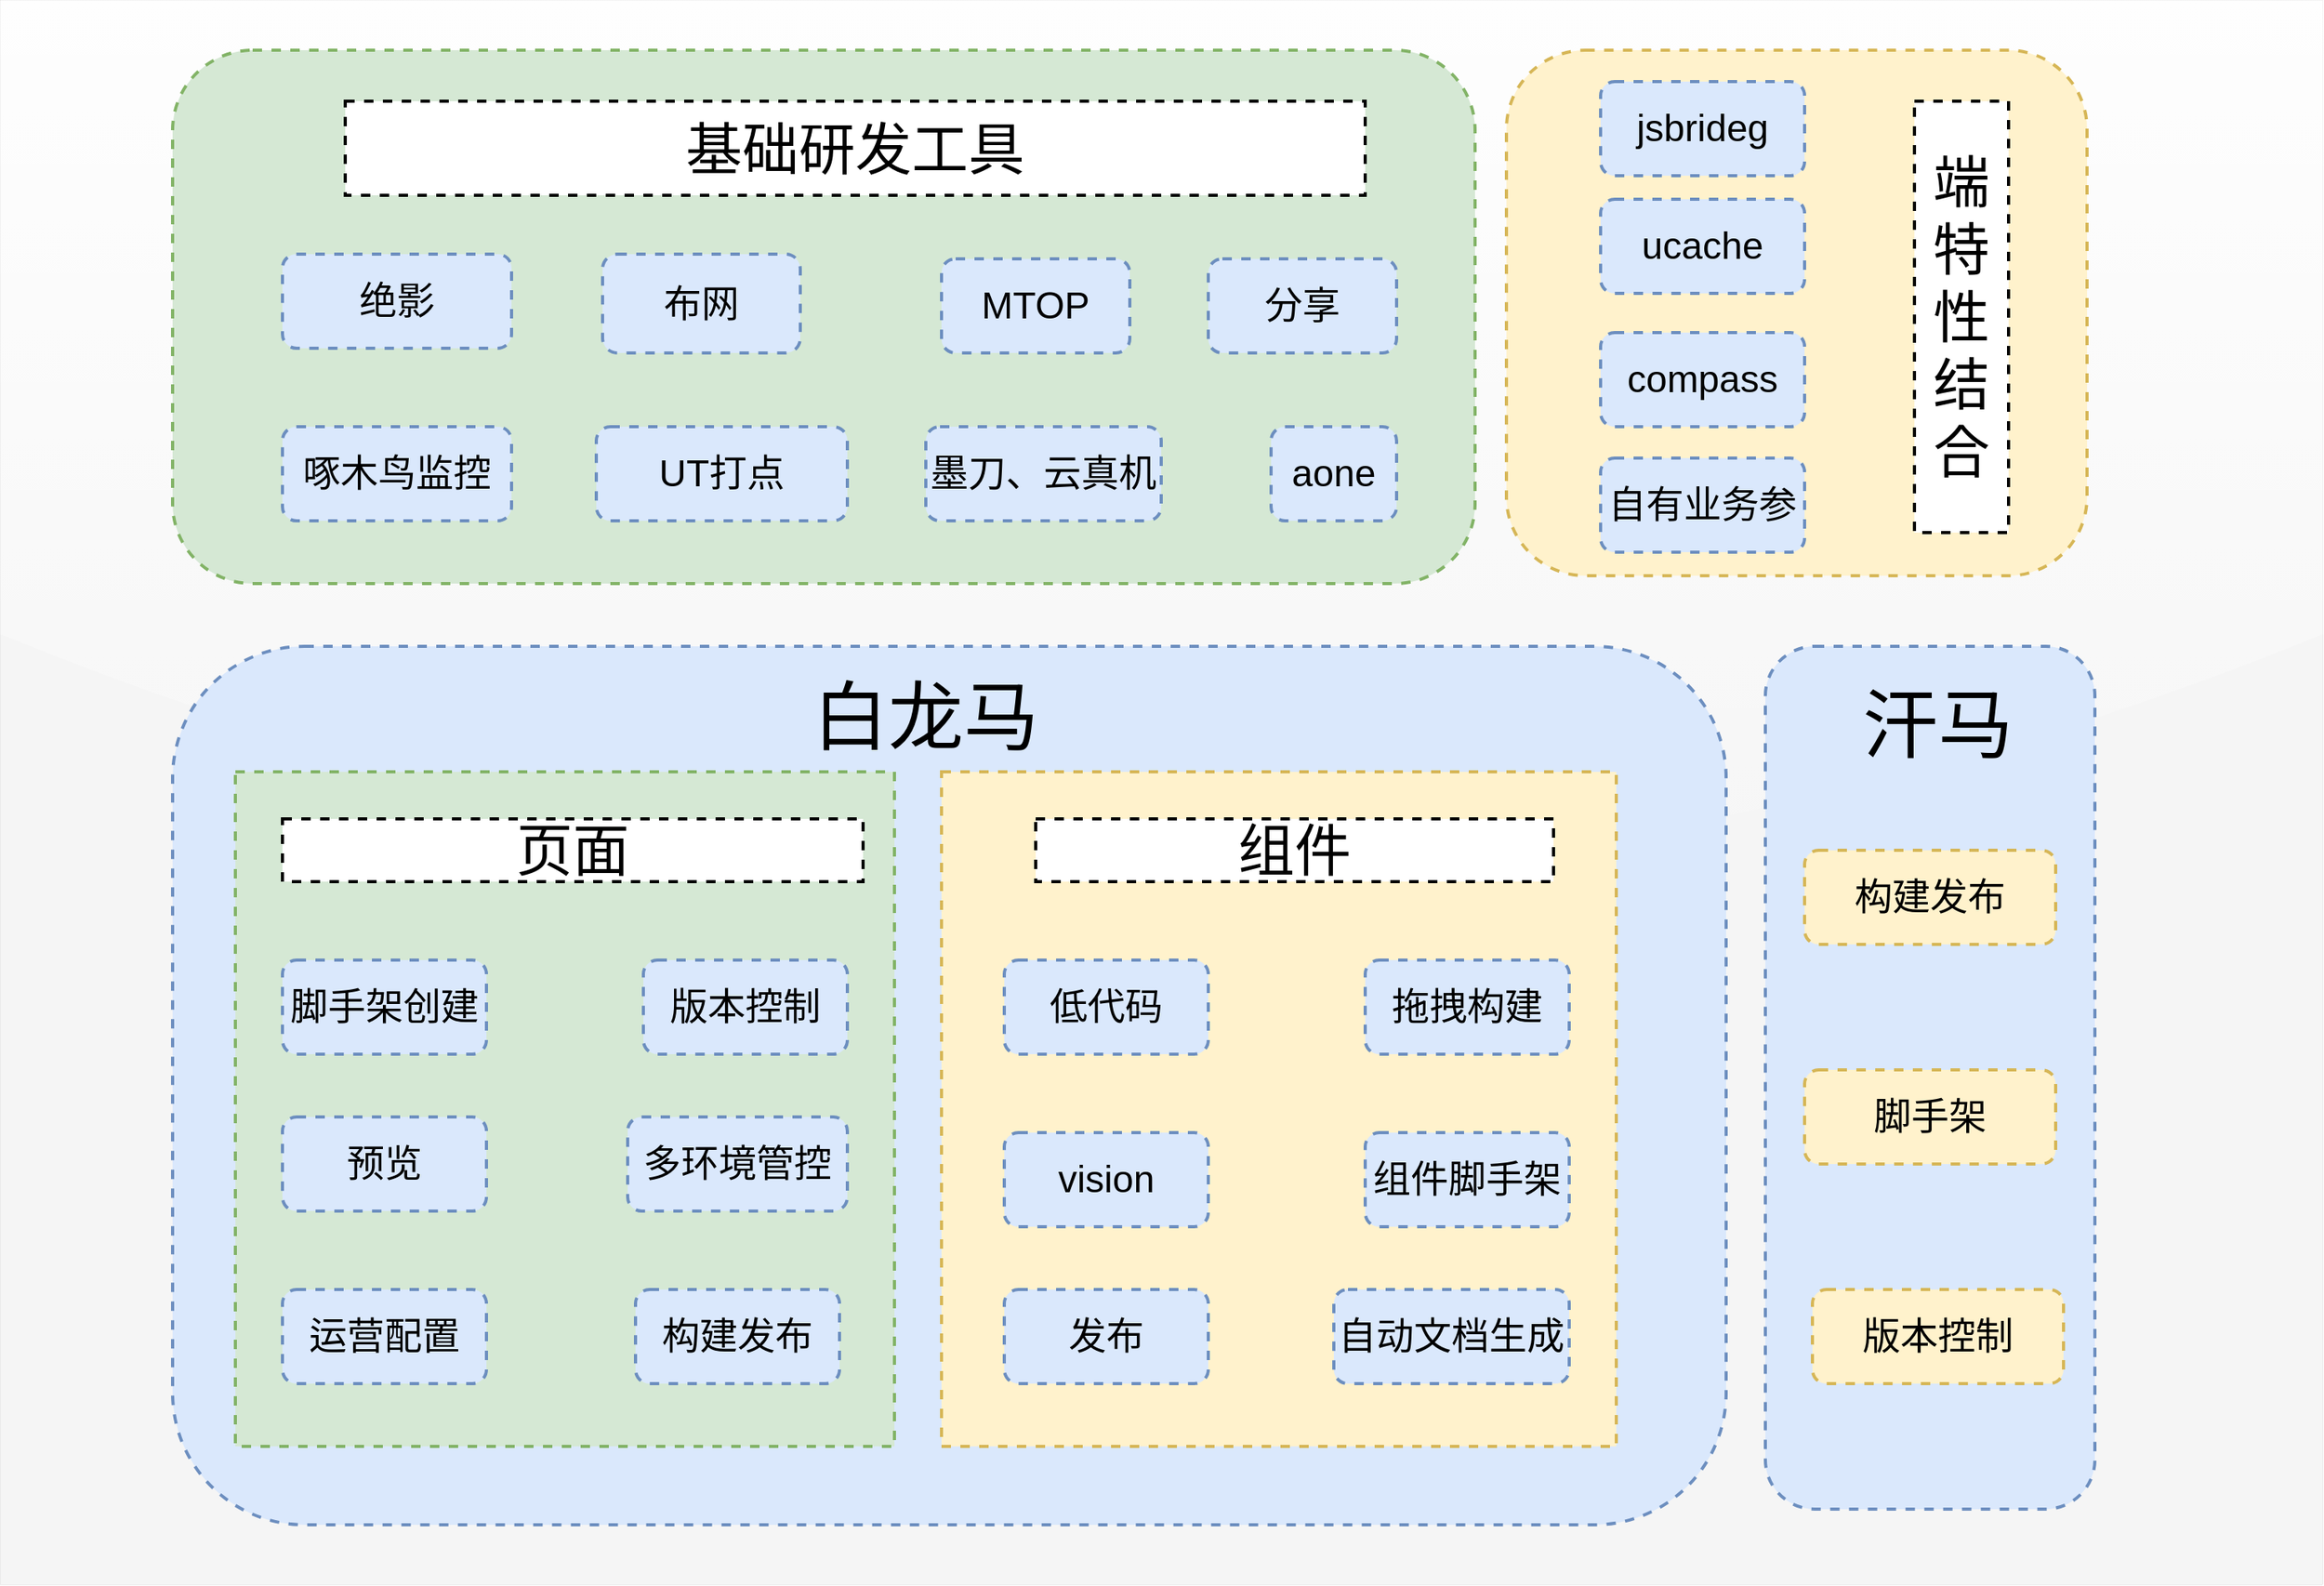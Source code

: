 <mxfile version="14.9.5" type="github">
  <diagram id="MzoD1pdsXGnQqIU2uFUW" name="第 1 页">
    <mxGraphModel dx="2719" dy="884" grid="1" gridSize="10" guides="1" tooltips="1" connect="1" arrows="1" fold="1" page="1" pageScale="1" pageWidth="827" pageHeight="1169" math="0" shadow="0">
      <root>
        <mxCell id="0" />
        <mxCell id="1" parent="0" />
        <mxCell id="7sJ5hEUUU9Sj4qeGpMjh-2" value="" style="rounded=0;whiteSpace=wrap;html=1;strokeWidth=0;fillColor=#f5f5f5;strokeColor=#666666;fontColor=#333333;glass=1;" vertex="1" parent="1">
          <mxGeometry x="-30" y="138" width="1480" height="1010" as="geometry" />
        </mxCell>
        <mxCell id="7sJ5hEUUU9Sj4qeGpMjh-7" value="" style="rounded=1;whiteSpace=wrap;html=1;strokeWidth=2;fillColor=#dae8fc;strokeColor=#6c8ebf;dashed=1;" vertex="1" parent="1">
          <mxGeometry x="80" y="550" width="990" height="560" as="geometry" />
        </mxCell>
        <mxCell id="7sJ5hEUUU9Sj4qeGpMjh-8" value="&lt;font style=&quot;font-size: 48px&quot;&gt;白龙马&lt;/font&gt;" style="text;html=1;strokeColor=none;fillColor=none;align=center;verticalAlign=middle;whiteSpace=wrap;rounded=0;dashed=1;" vertex="1" parent="1">
          <mxGeometry x="330" y="585" width="460" height="20" as="geometry" />
        </mxCell>
        <mxCell id="7sJ5hEUUU9Sj4qeGpMjh-11" value="" style="rounded=0;whiteSpace=wrap;html=1;strokeWidth=2;dashed=1;fillColor=#d5e8d4;strokeColor=#82b366;" vertex="1" parent="1">
          <mxGeometry x="120" y="630" width="420" height="430" as="geometry" />
        </mxCell>
        <mxCell id="7sJ5hEUUU9Sj4qeGpMjh-12" value="" style="rounded=0;whiteSpace=wrap;html=1;strokeWidth=2;dashed=1;fillColor=#fff2cc;strokeColor=#d6b656;" vertex="1" parent="1">
          <mxGeometry x="570" y="630" width="430" height="430" as="geometry" />
        </mxCell>
        <mxCell id="7sJ5hEUUU9Sj4qeGpMjh-14" value="&lt;font style=&quot;font-size: 36px&quot;&gt;组件&lt;/font&gt;" style="rounded=0;whiteSpace=wrap;html=1;dashed=1;strokeWidth=2;" vertex="1" parent="1">
          <mxGeometry x="630" y="660" width="330" height="40" as="geometry" />
        </mxCell>
        <mxCell id="7sJ5hEUUU9Sj4qeGpMjh-15" value="&lt;font style=&quot;font-size: 36px&quot;&gt;页面&lt;/font&gt;" style="rounded=0;whiteSpace=wrap;html=1;dashed=1;strokeWidth=2;" vertex="1" parent="1">
          <mxGeometry x="150" y="660" width="370" height="40" as="geometry" />
        </mxCell>
        <mxCell id="7sJ5hEUUU9Sj4qeGpMjh-17" value="&lt;font style=&quot;font-size: 24px&quot;&gt;脚手架创建&lt;/font&gt;" style="rounded=1;whiteSpace=wrap;html=1;dashed=1;strokeWidth=2;fillColor=#dae8fc;strokeColor=#6c8ebf;fontSize=22;" vertex="1" parent="1">
          <mxGeometry x="150" y="750" width="130" height="60" as="geometry" />
        </mxCell>
        <mxCell id="7sJ5hEUUU9Sj4qeGpMjh-18" value="&lt;font style=&quot;font-size: 24px&quot;&gt;版本控制&lt;/font&gt;" style="rounded=1;whiteSpace=wrap;html=1;dashed=1;strokeWidth=2;fillColor=#dae8fc;strokeColor=#6c8ebf;fontSize=22;" vertex="1" parent="1">
          <mxGeometry x="380" y="750" width="130" height="60" as="geometry" />
        </mxCell>
        <mxCell id="7sJ5hEUUU9Sj4qeGpMjh-19" value="&lt;font style=&quot;font-size: 24px&quot;&gt;构建发布&lt;/font&gt;" style="rounded=1;whiteSpace=wrap;html=1;dashed=1;strokeWidth=2;fillColor=#dae8fc;strokeColor=#6c8ebf;fontSize=22;" vertex="1" parent="1">
          <mxGeometry x="375" y="960" width="130" height="60" as="geometry" />
        </mxCell>
        <mxCell id="7sJ5hEUUU9Sj4qeGpMjh-20" value="&lt;font style=&quot;font-size: 24px&quot;&gt;预览&lt;/font&gt;" style="rounded=1;whiteSpace=wrap;html=1;dashed=1;strokeWidth=2;fillColor=#dae8fc;strokeColor=#6c8ebf;fontSize=22;" vertex="1" parent="1">
          <mxGeometry x="150" y="850" width="130" height="60" as="geometry" />
        </mxCell>
        <mxCell id="7sJ5hEUUU9Sj4qeGpMjh-21" value="&lt;font style=&quot;font-size: 24px&quot;&gt;运营配置&lt;/font&gt;" style="rounded=1;whiteSpace=wrap;html=1;dashed=1;strokeWidth=2;fillColor=#dae8fc;strokeColor=#6c8ebf;fontSize=22;" vertex="1" parent="1">
          <mxGeometry x="150" y="960" width="130" height="60" as="geometry" />
        </mxCell>
        <mxCell id="7sJ5hEUUU9Sj4qeGpMjh-22" value="&lt;span style=&quot;font-size: 24px&quot;&gt;多环境管控&lt;/span&gt;" style="rounded=1;whiteSpace=wrap;html=1;dashed=1;strokeWidth=2;fillColor=#dae8fc;strokeColor=#6c8ebf;fontSize=22;" vertex="1" parent="1">
          <mxGeometry x="370" y="850" width="140" height="60" as="geometry" />
        </mxCell>
        <mxCell id="7sJ5hEUUU9Sj4qeGpMjh-23" value="&lt;font style=&quot;font-size: 24px&quot;&gt;低代码&lt;/font&gt;" style="rounded=1;whiteSpace=wrap;html=1;dashed=1;strokeWidth=2;fillColor=#dae8fc;strokeColor=#6c8ebf;fontSize=22;" vertex="1" parent="1">
          <mxGeometry x="610" y="750" width="130" height="60" as="geometry" />
        </mxCell>
        <mxCell id="7sJ5hEUUU9Sj4qeGpMjh-24" value="&lt;font style=&quot;font-size: 24px&quot;&gt;拖拽构建&lt;/font&gt;" style="rounded=1;whiteSpace=wrap;html=1;dashed=1;strokeWidth=2;fillColor=#dae8fc;strokeColor=#6c8ebf;fontSize=22;" vertex="1" parent="1">
          <mxGeometry x="840" y="750" width="130" height="60" as="geometry" />
        </mxCell>
        <mxCell id="7sJ5hEUUU9Sj4qeGpMjh-29" value="&lt;span style=&quot;font-size: 24px&quot;&gt;vision&lt;/span&gt;" style="rounded=1;whiteSpace=wrap;html=1;dashed=1;strokeWidth=2;fillColor=#dae8fc;strokeColor=#6c8ebf;fontSize=22;" vertex="1" parent="1">
          <mxGeometry x="610" y="860" width="130" height="60" as="geometry" />
        </mxCell>
        <mxCell id="7sJ5hEUUU9Sj4qeGpMjh-30" value="&lt;span style=&quot;font-size: 24px&quot;&gt;组件脚手架&lt;/span&gt;" style="rounded=1;whiteSpace=wrap;html=1;dashed=1;strokeWidth=2;fillColor=#dae8fc;strokeColor=#6c8ebf;fontSize=22;" vertex="1" parent="1">
          <mxGeometry x="840" y="860" width="130" height="60" as="geometry" />
        </mxCell>
        <mxCell id="7sJ5hEUUU9Sj4qeGpMjh-32" value="&lt;span style=&quot;font-size: 24px&quot;&gt;发布&lt;/span&gt;" style="rounded=1;whiteSpace=wrap;html=1;dashed=1;strokeWidth=2;fillColor=#dae8fc;strokeColor=#6c8ebf;fontSize=22;" vertex="1" parent="1">
          <mxGeometry x="610" y="960" width="130" height="60" as="geometry" />
        </mxCell>
        <mxCell id="7sJ5hEUUU9Sj4qeGpMjh-33" value="&lt;span style=&quot;font-size: 24px&quot;&gt;自动文档生成&lt;/span&gt;" style="rounded=1;whiteSpace=wrap;html=1;dashed=1;strokeWidth=2;fillColor=#dae8fc;strokeColor=#6c8ebf;fontSize=22;" vertex="1" parent="1">
          <mxGeometry x="820" y="960" width="150" height="60" as="geometry" />
        </mxCell>
        <mxCell id="7sJ5hEUUU9Sj4qeGpMjh-34" value="&lt;span style=&quot;font-size: 24px&quot;&gt;通用组件&lt;/span&gt;" style="rounded=1;whiteSpace=wrap;html=1;dashed=1;strokeWidth=2;fillColor=#dae8fc;strokeColor=#6c8ebf;fontSize=22;" vertex="1" parent="1">
          <mxGeometry x="1111" y="960" width="139" height="60" as="geometry" />
        </mxCell>
        <mxCell id="7sJ5hEUUU9Sj4qeGpMjh-38" value="" style="rounded=1;whiteSpace=wrap;html=1;strokeWidth=2;dashed=1;fillColor=#d5e8d4;strokeColor=#82b366;" vertex="1" parent="1">
          <mxGeometry x="80" y="170" width="830" height="340" as="geometry" />
        </mxCell>
        <mxCell id="7sJ5hEUUU9Sj4qeGpMjh-39" value="" style="rounded=1;whiteSpace=wrap;html=1;strokeWidth=2;dashed=1;fillColor=#fff2cc;strokeColor=#d6b656;glass=0;sketch=0;" vertex="1" parent="1">
          <mxGeometry x="930" y="170" width="370" height="335" as="geometry" />
        </mxCell>
        <mxCell id="7sJ5hEUUU9Sj4qeGpMjh-41" value="&lt;span style=&quot;font-size: 36px&quot;&gt;基础研发工具&lt;/span&gt;" style="rounded=0;whiteSpace=wrap;html=1;dashed=1;strokeWidth=2;" vertex="1" parent="1">
          <mxGeometry x="190" y="202.5" width="650" height="60" as="geometry" />
        </mxCell>
        <mxCell id="7sJ5hEUUU9Sj4qeGpMjh-42" value="&lt;font style=&quot;font-size: 24px&quot;&gt;墨刀、云真机&lt;/font&gt;" style="rounded=1;whiteSpace=wrap;html=1;dashed=1;strokeWidth=2;fillColor=#dae8fc;strokeColor=#6c8ebf;fontSize=22;" vertex="1" parent="1">
          <mxGeometry x="560" y="410" width="150" height="60" as="geometry" />
        </mxCell>
        <mxCell id="7sJ5hEUUU9Sj4qeGpMjh-43" value="&lt;font style=&quot;font-size: 24px&quot;&gt;jsbrideg&lt;/font&gt;" style="rounded=1;whiteSpace=wrap;html=1;dashed=1;strokeWidth=2;fillColor=#dae8fc;strokeColor=#6c8ebf;fontSize=22;" vertex="1" parent="1">
          <mxGeometry x="990" y="190" width="130" height="60" as="geometry" />
        </mxCell>
        <mxCell id="7sJ5hEUUU9Sj4qeGpMjh-44" value="&lt;font style=&quot;font-size: 24px&quot;&gt;UT打点&lt;/font&gt;" style="rounded=1;whiteSpace=wrap;html=1;dashed=1;strokeWidth=2;fillColor=#dae8fc;strokeColor=#6c8ebf;fontSize=22;" vertex="1" parent="1">
          <mxGeometry x="350" y="410" width="160" height="60" as="geometry" />
        </mxCell>
        <mxCell id="7sJ5hEUUU9Sj4qeGpMjh-45" value="&lt;span style=&quot;font-size: 24px&quot;&gt;分享&lt;/span&gt;" style="rounded=1;whiteSpace=wrap;html=1;dashed=1;strokeWidth=2;fillColor=#dae8fc;strokeColor=#6c8ebf;fontSize=22;" vertex="1" parent="1">
          <mxGeometry x="740" y="303" width="120" height="60" as="geometry" />
        </mxCell>
        <mxCell id="7sJ5hEUUU9Sj4qeGpMjh-46" value="&lt;span style=&quot;font-size: 24px&quot;&gt;布网&lt;/span&gt;" style="rounded=1;whiteSpace=wrap;html=1;dashed=1;strokeWidth=2;fillColor=#dae8fc;strokeColor=#6c8ebf;fontSize=22;" vertex="1" parent="1">
          <mxGeometry x="354" y="300" width="126" height="63" as="geometry" />
        </mxCell>
        <mxCell id="7sJ5hEUUU9Sj4qeGpMjh-48" value="&lt;span style=&quot;font-size: 24px&quot;&gt;啄木鸟监控&lt;/span&gt;" style="rounded=1;whiteSpace=wrap;html=1;dashed=1;strokeWidth=2;fillColor=#dae8fc;strokeColor=#6c8ebf;fontSize=22;" vertex="1" parent="1">
          <mxGeometry x="150" y="410" width="146" height="60" as="geometry" />
        </mxCell>
        <mxCell id="7sJ5hEUUU9Sj4qeGpMjh-49" value="&lt;font style=&quot;font-size: 24px&quot;&gt;ucache&lt;/font&gt;" style="rounded=1;whiteSpace=wrap;html=1;dashed=1;strokeWidth=2;fillColor=#dae8fc;strokeColor=#6c8ebf;fontSize=22;" vertex="1" parent="1">
          <mxGeometry x="990" y="265" width="130" height="60" as="geometry" />
        </mxCell>
        <mxCell id="7sJ5hEUUU9Sj4qeGpMjh-50" value="&lt;span style=&quot;font-size: 24px&quot;&gt;自有业务参&lt;/span&gt;" style="rounded=1;whiteSpace=wrap;html=1;dashed=1;strokeWidth=2;fillColor=#dae8fc;strokeColor=#6c8ebf;fontSize=22;" vertex="1" parent="1">
          <mxGeometry x="990" y="430" width="130" height="60" as="geometry" />
        </mxCell>
        <mxCell id="7sJ5hEUUU9Sj4qeGpMjh-51" value="&lt;font style=&quot;font-size: 24px&quot;&gt;compass&lt;/font&gt;" style="rounded=1;whiteSpace=wrap;html=1;dashed=1;strokeWidth=2;fillColor=#dae8fc;strokeColor=#6c8ebf;fontSize=22;" vertex="1" parent="1">
          <mxGeometry x="990" y="350" width="130" height="60" as="geometry" />
        </mxCell>
        <mxCell id="7sJ5hEUUU9Sj4qeGpMjh-55" value="&lt;span style=&quot;font-size: 24px&quot;&gt;MTOP&lt;/span&gt;" style="rounded=1;whiteSpace=wrap;html=1;dashed=1;strokeWidth=2;fillColor=#dae8fc;strokeColor=#6c8ebf;fontSize=22;" vertex="1" parent="1">
          <mxGeometry x="570" y="303" width="120" height="60" as="geometry" />
        </mxCell>
        <mxCell id="7sJ5hEUUU9Sj4qeGpMjh-56" value="&lt;span style=&quot;font-size: 24px&quot;&gt;绝影&lt;/span&gt;" style="rounded=1;whiteSpace=wrap;html=1;dashed=1;strokeWidth=2;fillColor=#dae8fc;strokeColor=#6c8ebf;fontSize=22;" vertex="1" parent="1">
          <mxGeometry x="150" y="300" width="146" height="60" as="geometry" />
        </mxCell>
        <mxCell id="7sJ5hEUUU9Sj4qeGpMjh-58" value="" style="rounded=1;whiteSpace=wrap;html=1;strokeWidth=2;fillColor=#dae8fc;strokeColor=#6c8ebf;dashed=1;" vertex="1" parent="1">
          <mxGeometry x="1095" y="550" width="210" height="550" as="geometry" />
        </mxCell>
        <mxCell id="7sJ5hEUUU9Sj4qeGpMjh-59" value="&lt;span style=&quot;font-size: 48px&quot;&gt;汗马&lt;/span&gt;" style="text;html=1;strokeColor=none;fillColor=none;align=center;verticalAlign=middle;whiteSpace=wrap;rounded=0;dashed=1;" vertex="1" parent="1">
          <mxGeometry x="975" y="590" width="460" height="20" as="geometry" />
        </mxCell>
        <mxCell id="7sJ5hEUUU9Sj4qeGpMjh-60" value="&lt;font style=&quot;font-size: 24px&quot;&gt;构建发布&lt;/font&gt;" style="rounded=1;whiteSpace=wrap;html=1;dashed=1;strokeWidth=2;fillColor=#fff2cc;strokeColor=#d6b656;fontSize=22;" vertex="1" parent="1">
          <mxGeometry x="1120" y="680" width="160" height="60" as="geometry" />
        </mxCell>
        <mxCell id="7sJ5hEUUU9Sj4qeGpMjh-62" value="&lt;font style=&quot;font-size: 24px&quot;&gt;脚手架&lt;/font&gt;" style="rounded=1;whiteSpace=wrap;html=1;dashed=1;strokeWidth=2;fillColor=#fff2cc;strokeColor=#d6b656;fontSize=22;" vertex="1" parent="1">
          <mxGeometry x="1120" y="820" width="160" height="60" as="geometry" />
        </mxCell>
        <mxCell id="7sJ5hEUUU9Sj4qeGpMjh-63" value="&lt;font style=&quot;font-size: 24px&quot;&gt;版本控制&lt;/font&gt;" style="rounded=1;whiteSpace=wrap;html=1;dashed=1;strokeWidth=2;fillColor=#fff2cc;strokeColor=#d6b656;fontSize=22;" vertex="1" parent="1">
          <mxGeometry x="1125" y="960" width="160" height="60" as="geometry" />
        </mxCell>
        <mxCell id="7sJ5hEUUU9Sj4qeGpMjh-66" value="&lt;span style=&quot;font-size: 36px&quot;&gt;端特性结合&lt;/span&gt;" style="rounded=0;whiteSpace=wrap;html=1;dashed=1;strokeWidth=2;" vertex="1" parent="1">
          <mxGeometry x="1190" y="202.5" width="60" height="275" as="geometry" />
        </mxCell>
        <mxCell id="7sJ5hEUUU9Sj4qeGpMjh-70" value="&lt;font style=&quot;font-size: 24px&quot;&gt;aone&lt;/font&gt;" style="rounded=1;whiteSpace=wrap;html=1;dashed=1;strokeWidth=2;fillColor=#dae8fc;strokeColor=#6c8ebf;fontSize=22;" vertex="1" parent="1">
          <mxGeometry x="780" y="410" width="80" height="60" as="geometry" />
        </mxCell>
      </root>
    </mxGraphModel>
  </diagram>
</mxfile>

